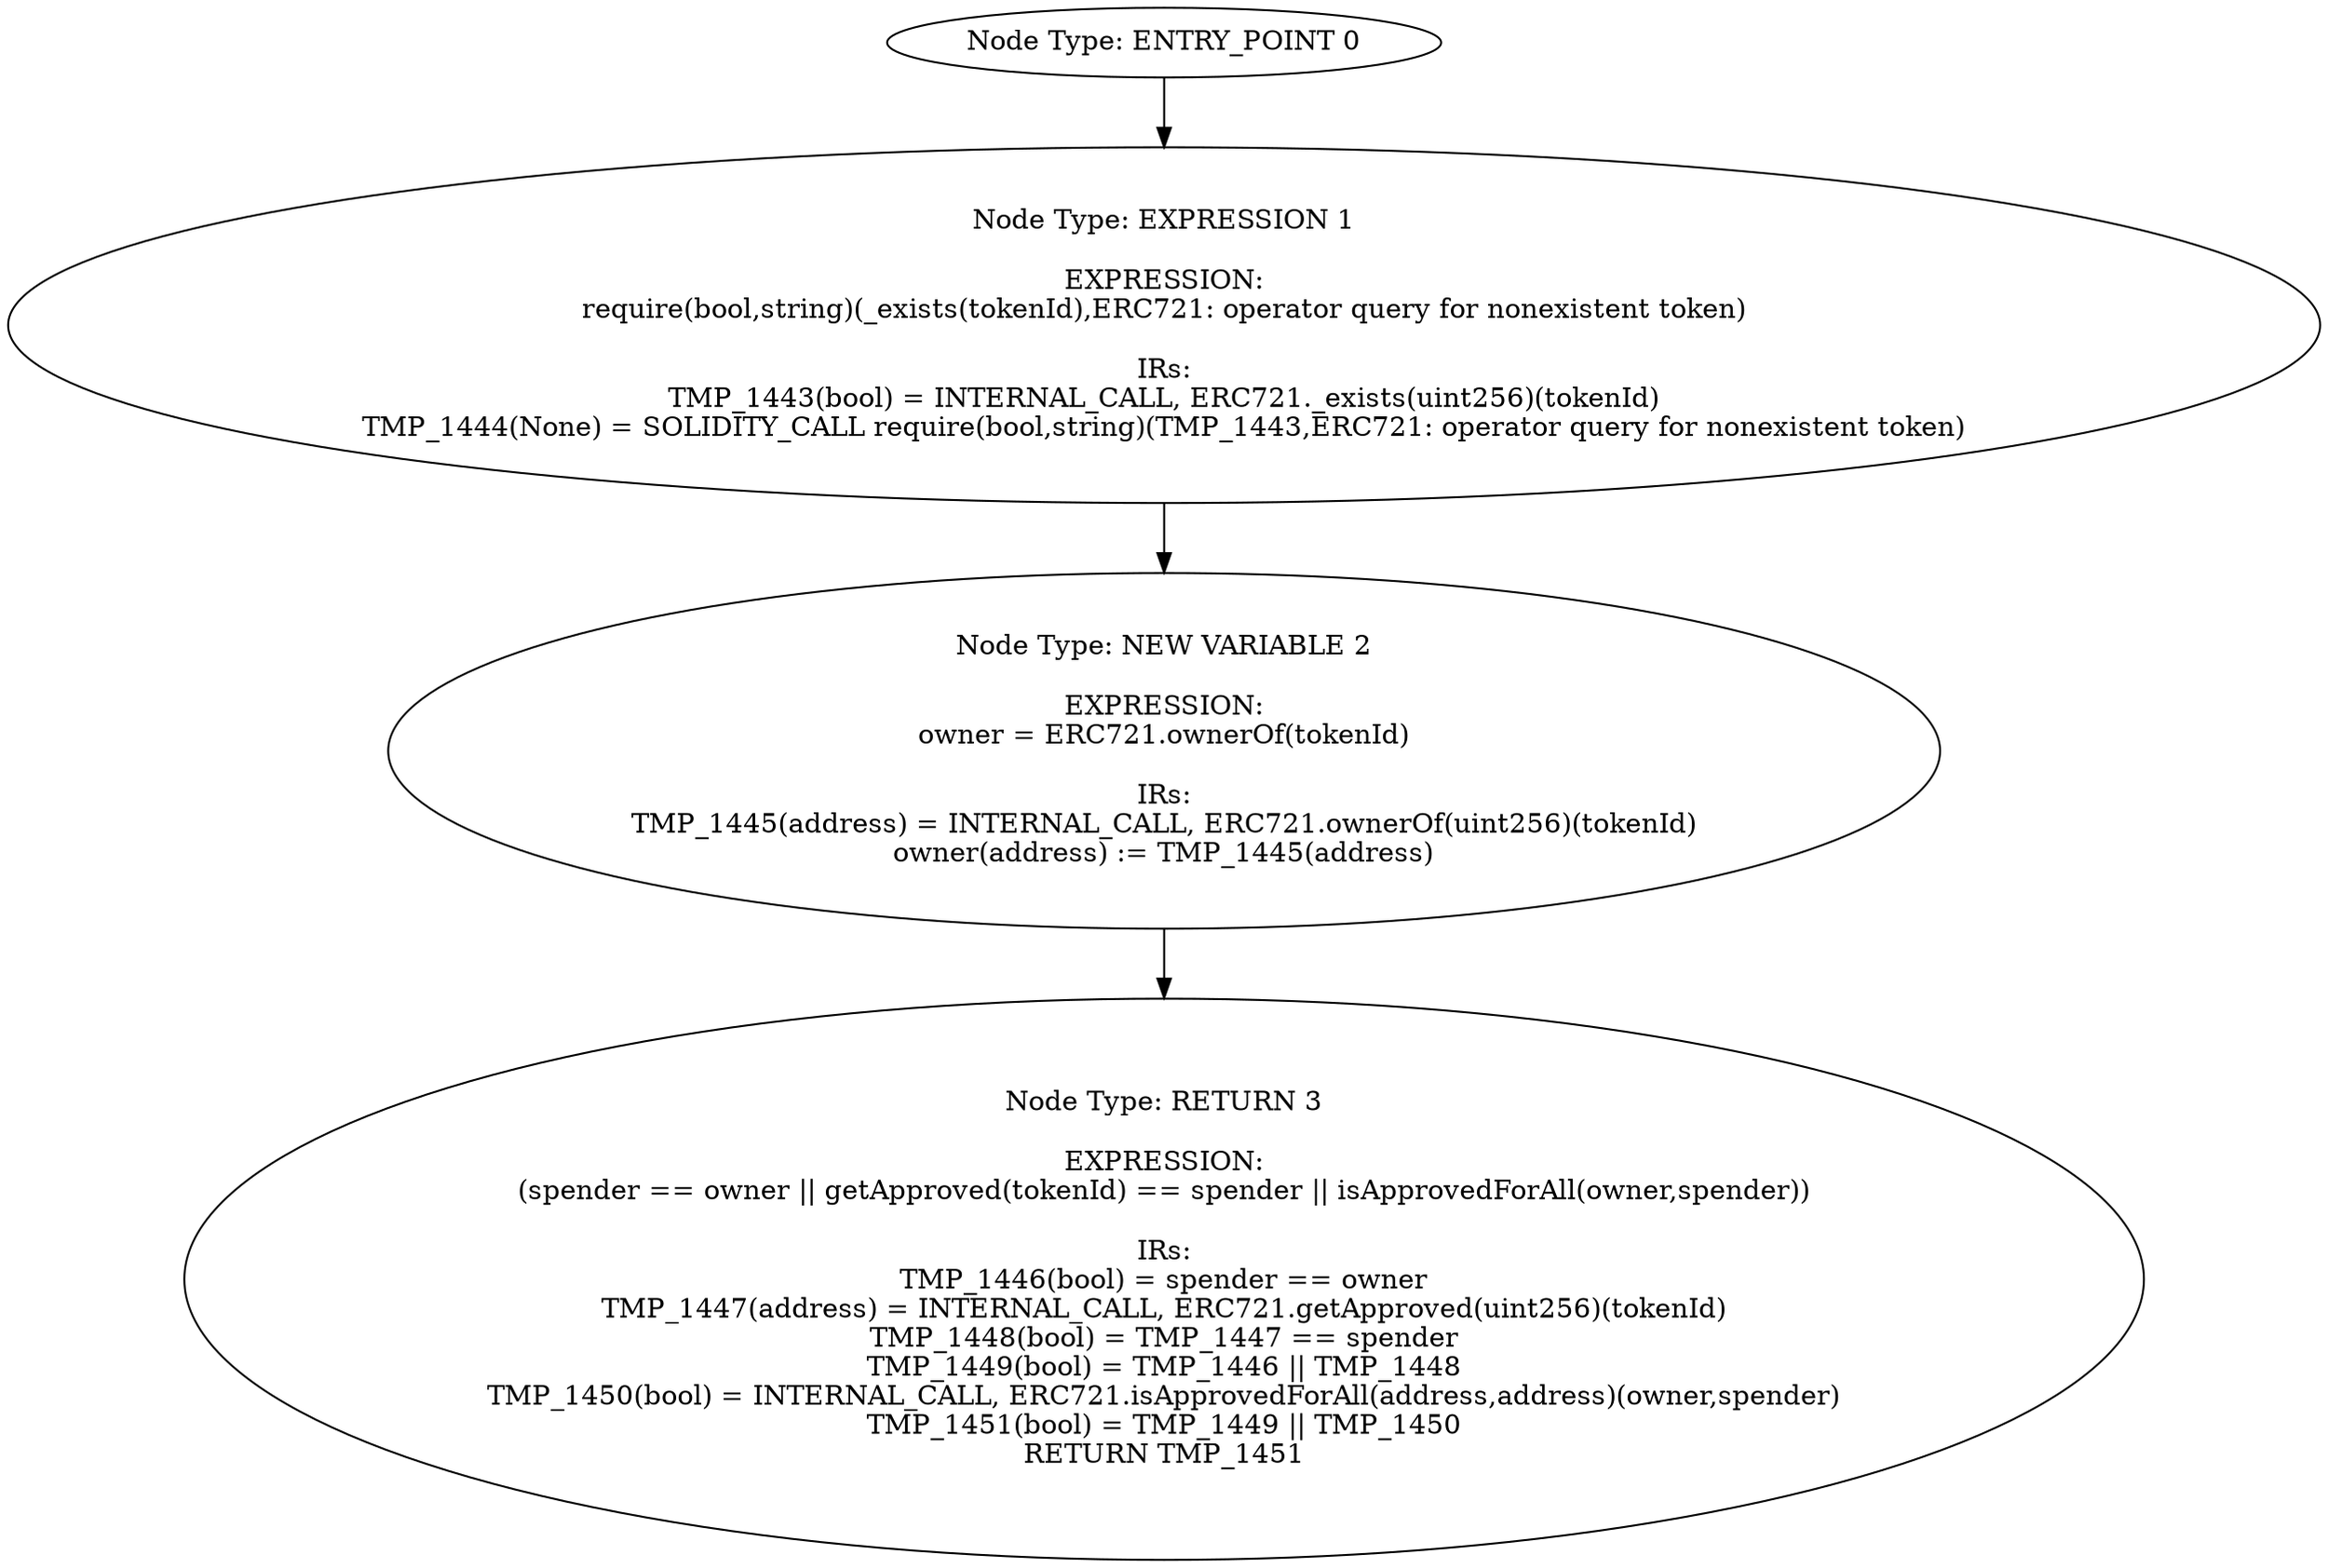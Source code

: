 digraph{
0[label="Node Type: ENTRY_POINT 0
"];
0->1;
1[label="Node Type: EXPRESSION 1

EXPRESSION:
require(bool,string)(_exists(tokenId),ERC721: operator query for nonexistent token)

IRs:
TMP_1443(bool) = INTERNAL_CALL, ERC721._exists(uint256)(tokenId)
TMP_1444(None) = SOLIDITY_CALL require(bool,string)(TMP_1443,ERC721: operator query for nonexistent token)"];
1->2;
2[label="Node Type: NEW VARIABLE 2

EXPRESSION:
owner = ERC721.ownerOf(tokenId)

IRs:
TMP_1445(address) = INTERNAL_CALL, ERC721.ownerOf(uint256)(tokenId)
owner(address) := TMP_1445(address)"];
2->3;
3[label="Node Type: RETURN 3

EXPRESSION:
(spender == owner || getApproved(tokenId) == spender || isApprovedForAll(owner,spender))

IRs:
TMP_1446(bool) = spender == owner
TMP_1447(address) = INTERNAL_CALL, ERC721.getApproved(uint256)(tokenId)
TMP_1448(bool) = TMP_1447 == spender
TMP_1449(bool) = TMP_1446 || TMP_1448
TMP_1450(bool) = INTERNAL_CALL, ERC721.isApprovedForAll(address,address)(owner,spender)
TMP_1451(bool) = TMP_1449 || TMP_1450
RETURN TMP_1451"];
}
